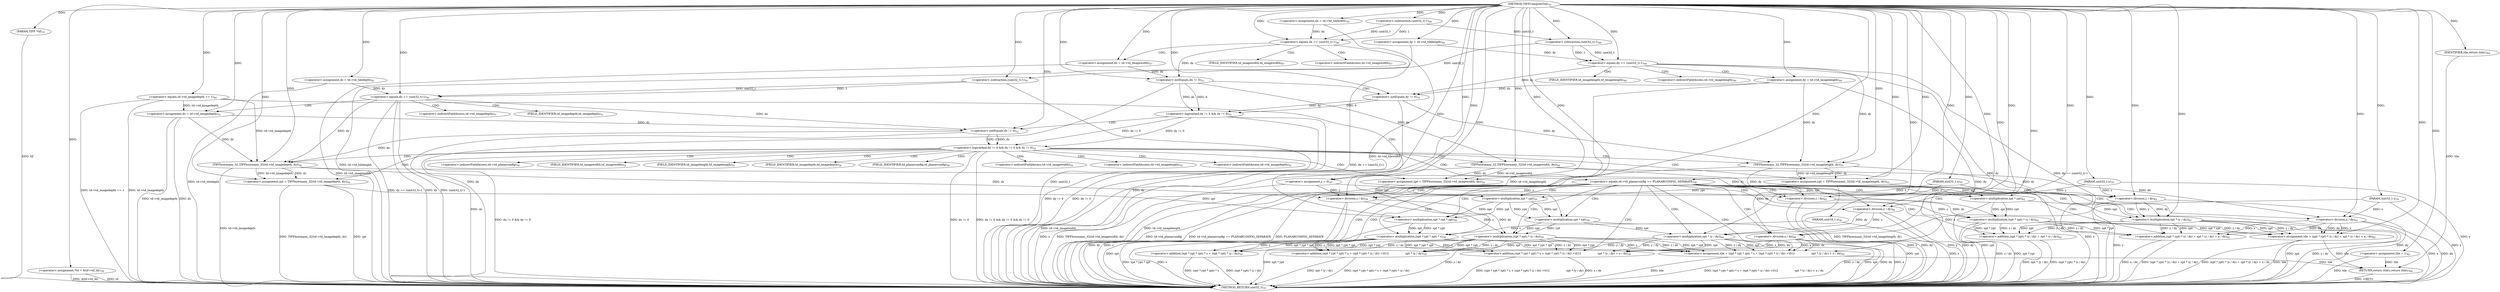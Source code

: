digraph "TIFFComputeTile" {  
"29176" [label = <(METHOD,TIFFComputeTile)<SUB>35</SUB>> ]
"29352" [label = <(METHOD_RETURN,uint32_t)<SUB>35</SUB>> ]
"29177" [label = <(PARAM,TIFF *tif)<SUB>35</SUB>> ]
"29178" [label = <(PARAM,uint32_t x)<SUB>35</SUB>> ]
"29179" [label = <(PARAM,uint32_t y)<SUB>35</SUB>> ]
"29180" [label = <(PARAM,uint32_t z)<SUB>35</SUB>> ]
"29181" [label = <(PARAM,uint16_t s)<SUB>36</SUB>> ]
"29184" [label = <(&lt;operator&gt;.assignment,*td = &amp;tif-&gt;tif_dir)<SUB>38</SUB>> ]
"29191" [label = <(&lt;operator&gt;.assignment,dx = td-&gt;td_tilewidth)<SUB>39</SUB>> ]
"29197" [label = <(&lt;operator&gt;.assignment,dy = td-&gt;td_tilelength)<SUB>40</SUB>> ]
"29203" [label = <(&lt;operator&gt;.assignment,dz = td-&gt;td_tiledepth)<SUB>41</SUB>> ]
"29209" [label = <(&lt;operator&gt;.assignment,tile = 1)<SUB>42</SUB>> ]
"29350" [label = <(RETURN,return (tile);,return (tile);)<SUB>64</SUB>> ]
"29213" [label = <(&lt;operator&gt;.equals,td-&gt;td_imagedepth == 1)<SUB>44</SUB>> ]
"29223" [label = <(&lt;operator&gt;.equals,dx == (uint32_t)-1)<SUB>46</SUB>> ]
"29235" [label = <(&lt;operator&gt;.equals,dy == (uint32_t)-1)<SUB>48</SUB>> ]
"29247" [label = <(&lt;operator&gt;.equals,dz == (uint32_t)-1)<SUB>50</SUB>> ]
"29259" [label = <(&lt;operator&gt;.logicalAnd,dx != 0 &amp;&amp; dy != 0 &amp;&amp; dz != 0)<SUB>52</SUB>> ]
"29351" [label = <(IDENTIFIER,tile,return (tile);)<SUB>64</SUB>> ]
"29219" [label = <(&lt;operator&gt;.assignment,z = 0)<SUB>45</SUB>> ]
"29229" [label = <(&lt;operator&gt;.assignment,dx = td-&gt;td_imagewidth)<SUB>47</SUB>> ]
"29241" [label = <(&lt;operator&gt;.assignment,dy = td-&gt;td_imagelength)<SUB>49</SUB>> ]
"29253" [label = <(&lt;operator&gt;.assignment,dz = td-&gt;td_imagedepth)<SUB>51</SUB>> ]
"29272" [label = <(&lt;operator&gt;.assignment,xpt = TIFFhowmany_32(td-&gt;td_imagewidth, dx))<SUB>54</SUB>> ]
"29280" [label = <(&lt;operator&gt;.assignment,ypt = TIFFhowmany_32(td-&gt;td_imagelength, dy))<SUB>55</SUB>> ]
"29288" [label = <(&lt;operator&gt;.assignment,zpt = TIFFhowmany_32(td-&gt;td_imagedepth, dz))<SUB>56</SUB>> ]
"29225" [label = <(&lt;operator&gt;.subtraction,(uint32_t)-1)<SUB>46</SUB>> ]
"29237" [label = <(&lt;operator&gt;.subtraction,(uint32_t)-1)<SUB>48</SUB>> ]
"29249" [label = <(&lt;operator&gt;.subtraction,(uint32_t)-1)<SUB>50</SUB>> ]
"29260" [label = <(&lt;operator&gt;.logicalAnd,dx != 0 &amp;&amp; dy != 0)<SUB>52</SUB>> ]
"29267" [label = <(&lt;operator&gt;.notEquals,dz != 0)<SUB>52</SUB>> ]
"29296" [label = <(&lt;operator&gt;.equals,td-&gt;td_planarconfig == PLANARCONFIG_SEPARATE)<SUB>58</SUB>> ]
"29261" [label = <(&lt;operator&gt;.notEquals,dx != 0)<SUB>52</SUB>> ]
"29264" [label = <(&lt;operator&gt;.notEquals,dy != 0)<SUB>52</SUB>> ]
"29274" [label = <(TIFFhowmany_32,TIFFhowmany_32(td-&gt;td_imagewidth, dx))<SUB>54</SUB>> ]
"29282" [label = <(TIFFhowmany_32,TIFFhowmany_32(td-&gt;td_imagelength, dy))<SUB>55</SUB>> ]
"29290" [label = <(TIFFhowmany_32,TIFFhowmany_32(td-&gt;td_imagedepth, dz))<SUB>56</SUB>> ]
"29302" [label = <(&lt;operator&gt;.assignment,tile = (xpt * ypt * zpt) * s + (xpt * ypt) * (z / dz) +\012                   xpt * (y / dy) + x / dx)<SUB>59</SUB>> ]
"29331" [label = <(&lt;operator&gt;.assignment,tile = (xpt * ypt) * (z / dz) + xpt * (y / dy) + x / dx)<SUB>62</SUB>> ]
"29304" [label = <(&lt;operator&gt;.addition,(xpt * ypt * zpt) * s + (xpt * ypt) * (z / dz) +\012                   xpt * (y / dy) + x / dx)<SUB>59</SUB>> ]
"29305" [label = <(&lt;operator&gt;.addition,(xpt * ypt * zpt) * s + (xpt * ypt) * (z / dz) +\012                   xpt * (y / dy))<SUB>59</SUB>> ]
"29326" [label = <(&lt;operator&gt;.division,x / dx)<SUB>60</SUB>> ]
"29333" [label = <(&lt;operator&gt;.addition,(xpt * ypt) * (z / dz) + xpt * (y / dy) + x / dx)<SUB>62</SUB>> ]
"29306" [label = <(&lt;operator&gt;.addition,(xpt * ypt * zpt) * s + (xpt * ypt) * (z / dz))<SUB>59</SUB>> ]
"29321" [label = <(&lt;operator&gt;.multiplication,xpt * (y / dy))<SUB>60</SUB>> ]
"29334" [label = <(&lt;operator&gt;.addition,(xpt * ypt) * (z / dz) + xpt * (y / dy))<SUB>62</SUB>> ]
"29347" [label = <(&lt;operator&gt;.division,x / dx)<SUB>62</SUB>> ]
"29307" [label = <(&lt;operator&gt;.multiplication,(xpt * ypt * zpt) * s)<SUB>59</SUB>> ]
"29314" [label = <(&lt;operator&gt;.multiplication,(xpt * ypt) * (z / dz))<SUB>59</SUB>> ]
"29323" [label = <(&lt;operator&gt;.division,y / dy)<SUB>60</SUB>> ]
"29335" [label = <(&lt;operator&gt;.multiplication,(xpt * ypt) * (z / dz))<SUB>62</SUB>> ]
"29342" [label = <(&lt;operator&gt;.multiplication,xpt * (y / dy))<SUB>62</SUB>> ]
"29308" [label = <(&lt;operator&gt;.multiplication,xpt * ypt * zpt)<SUB>59</SUB>> ]
"29315" [label = <(&lt;operator&gt;.multiplication,xpt * ypt)<SUB>59</SUB>> ]
"29318" [label = <(&lt;operator&gt;.division,z / dz)<SUB>59</SUB>> ]
"29336" [label = <(&lt;operator&gt;.multiplication,xpt * ypt)<SUB>62</SUB>> ]
"29339" [label = <(&lt;operator&gt;.division,z / dz)<SUB>62</SUB>> ]
"29344" [label = <(&lt;operator&gt;.division,y / dy)<SUB>62</SUB>> ]
"29309" [label = <(&lt;operator&gt;.multiplication,xpt * ypt)<SUB>59</SUB>> ]
"29231" [label = <(&lt;operator&gt;.indirectFieldAccess,td-&gt;td_imagewidth)<SUB>47</SUB>> ]
"29243" [label = <(&lt;operator&gt;.indirectFieldAccess,td-&gt;td_imagelength)<SUB>49</SUB>> ]
"29255" [label = <(&lt;operator&gt;.indirectFieldAccess,td-&gt;td_imagedepth)<SUB>51</SUB>> ]
"29233" [label = <(FIELD_IDENTIFIER,td_imagewidth,td_imagewidth)<SUB>47</SUB>> ]
"29245" [label = <(FIELD_IDENTIFIER,td_imagelength,td_imagelength)<SUB>49</SUB>> ]
"29257" [label = <(FIELD_IDENTIFIER,td_imagedepth,td_imagedepth)<SUB>51</SUB>> ]
"29275" [label = <(&lt;operator&gt;.indirectFieldAccess,td-&gt;td_imagewidth)<SUB>54</SUB>> ]
"29283" [label = <(&lt;operator&gt;.indirectFieldAccess,td-&gt;td_imagelength)<SUB>55</SUB>> ]
"29291" [label = <(&lt;operator&gt;.indirectFieldAccess,td-&gt;td_imagedepth)<SUB>56</SUB>> ]
"29297" [label = <(&lt;operator&gt;.indirectFieldAccess,td-&gt;td_planarconfig)<SUB>58</SUB>> ]
"29277" [label = <(FIELD_IDENTIFIER,td_imagewidth,td_imagewidth)<SUB>54</SUB>> ]
"29285" [label = <(FIELD_IDENTIFIER,td_imagelength,td_imagelength)<SUB>55</SUB>> ]
"29293" [label = <(FIELD_IDENTIFIER,td_imagedepth,td_imagedepth)<SUB>56</SUB>> ]
"29299" [label = <(FIELD_IDENTIFIER,td_planarconfig,td_planarconfig)<SUB>58</SUB>> ]
  "29350" -> "29352"  [ label = "DDG: &lt;RET&gt;"] 
  "29177" -> "29352"  [ label = "DDG: tif"] 
  "29178" -> "29352"  [ label = "DDG: x"] 
  "29179" -> "29352"  [ label = "DDG: y"] 
  "29180" -> "29352"  [ label = "DDG: z"] 
  "29181" -> "29352"  [ label = "DDG: s"] 
  "29184" -> "29352"  [ label = "DDG: td"] 
  "29184" -> "29352"  [ label = "DDG: &amp;tif-&gt;tif_dir"] 
  "29191" -> "29352"  [ label = "DDG: td-&gt;td_tilewidth"] 
  "29197" -> "29352"  [ label = "DDG: td-&gt;td_tilelength"] 
  "29203" -> "29352"  [ label = "DDG: td-&gt;td_tiledepth"] 
  "29209" -> "29352"  [ label = "DDG: tile"] 
  "29213" -> "29352"  [ label = "DDG: td-&gt;td_imagedepth"] 
  "29213" -> "29352"  [ label = "DDG: td-&gt;td_imagedepth == 1"] 
  "29219" -> "29352"  [ label = "DDG: z"] 
  "29223" -> "29352"  [ label = "DDG: dx == (uint32_t)-1"] 
  "29229" -> "29352"  [ label = "DDG: td-&gt;td_imagewidth"] 
  "29235" -> "29352"  [ label = "DDG: dy"] 
  "29235" -> "29352"  [ label = "DDG: dy == (uint32_t)-1"] 
  "29241" -> "29352"  [ label = "DDG: dy"] 
  "29241" -> "29352"  [ label = "DDG: td-&gt;td_imagelength"] 
  "29247" -> "29352"  [ label = "DDG: dz"] 
  "29249" -> "29352"  [ label = "DDG: uint32_t"] 
  "29247" -> "29352"  [ label = "DDG: (uint32_t)-1"] 
  "29247" -> "29352"  [ label = "DDG: dz == (uint32_t)-1"] 
  "29253" -> "29352"  [ label = "DDG: dz"] 
  "29253" -> "29352"  [ label = "DDG: td-&gt;td_imagedepth"] 
  "29261" -> "29352"  [ label = "DDG: dx"] 
  "29260" -> "29352"  [ label = "DDG: dx != 0"] 
  "29264" -> "29352"  [ label = "DDG: dy"] 
  "29260" -> "29352"  [ label = "DDG: dy != 0"] 
  "29259" -> "29352"  [ label = "DDG: dx != 0 &amp;&amp; dy != 0"] 
  "29267" -> "29352"  [ label = "DDG: dz"] 
  "29259" -> "29352"  [ label = "DDG: dz != 0"] 
  "29259" -> "29352"  [ label = "DDG: dx != 0 &amp;&amp; dy != 0 &amp;&amp; dz != 0"] 
  "29274" -> "29352"  [ label = "DDG: td-&gt;td_imagewidth"] 
  "29272" -> "29352"  [ label = "DDG: TIFFhowmany_32(td-&gt;td_imagewidth, dx)"] 
  "29282" -> "29352"  [ label = "DDG: td-&gt;td_imagelength"] 
  "29280" -> "29352"  [ label = "DDG: TIFFhowmany_32(td-&gt;td_imagelength, dy)"] 
  "29288" -> "29352"  [ label = "DDG: zpt"] 
  "29290" -> "29352"  [ label = "DDG: td-&gt;td_imagedepth"] 
  "29288" -> "29352"  [ label = "DDG: TIFFhowmany_32(td-&gt;td_imagedepth, dz)"] 
  "29296" -> "29352"  [ label = "DDG: td-&gt;td_planarconfig"] 
  "29296" -> "29352"  [ label = "DDG: td-&gt;td_planarconfig == PLANARCONFIG_SEPARATE"] 
  "29331" -> "29352"  [ label = "DDG: tile"] 
  "29336" -> "29352"  [ label = "DDG: ypt"] 
  "29335" -> "29352"  [ label = "DDG: xpt * ypt"] 
  "29339" -> "29352"  [ label = "DDG: z"] 
  "29339" -> "29352"  [ label = "DDG: dz"] 
  "29335" -> "29352"  [ label = "DDG: z / dz"] 
  "29334" -> "29352"  [ label = "DDG: (xpt * ypt) * (z / dz)"] 
  "29342" -> "29352"  [ label = "DDG: xpt"] 
  "29344" -> "29352"  [ label = "DDG: y"] 
  "29344" -> "29352"  [ label = "DDG: dy"] 
  "29342" -> "29352"  [ label = "DDG: y / dy"] 
  "29334" -> "29352"  [ label = "DDG: xpt * (y / dy)"] 
  "29333" -> "29352"  [ label = "DDG: (xpt * ypt) * (z / dz) + xpt * (y / dy)"] 
  "29347" -> "29352"  [ label = "DDG: x"] 
  "29347" -> "29352"  [ label = "DDG: dx"] 
  "29333" -> "29352"  [ label = "DDG: x / dx"] 
  "29331" -> "29352"  [ label = "DDG: (xpt * ypt) * (z / dz) + xpt * (y / dy) + x / dx"] 
  "29302" -> "29352"  [ label = "DDG: tile"] 
  "29308" -> "29352"  [ label = "DDG: zpt"] 
  "29307" -> "29352"  [ label = "DDG: xpt * ypt * zpt"] 
  "29307" -> "29352"  [ label = "DDG: s"] 
  "29306" -> "29352"  [ label = "DDG: (xpt * ypt * zpt) * s"] 
  "29315" -> "29352"  [ label = "DDG: ypt"] 
  "29314" -> "29352"  [ label = "DDG: xpt * ypt"] 
  "29318" -> "29352"  [ label = "DDG: z"] 
  "29318" -> "29352"  [ label = "DDG: dz"] 
  "29314" -> "29352"  [ label = "DDG: z / dz"] 
  "29306" -> "29352"  [ label = "DDG: (xpt * ypt) * (z / dz)"] 
  "29305" -> "29352"  [ label = "DDG: (xpt * ypt * zpt) * s + (xpt * ypt) * (z / dz)"] 
  "29321" -> "29352"  [ label = "DDG: xpt"] 
  "29323" -> "29352"  [ label = "DDG: y"] 
  "29323" -> "29352"  [ label = "DDG: dy"] 
  "29321" -> "29352"  [ label = "DDG: y / dy"] 
  "29305" -> "29352"  [ label = "DDG: xpt * (y / dy)"] 
  "29304" -> "29352"  [ label = "DDG: (xpt * ypt * zpt) * s + (xpt * ypt) * (z / dz) +\012                   xpt * (y / dy)"] 
  "29326" -> "29352"  [ label = "DDG: x"] 
  "29326" -> "29352"  [ label = "DDG: dx"] 
  "29304" -> "29352"  [ label = "DDG: x / dx"] 
  "29302" -> "29352"  [ label = "DDG: (xpt * ypt * zpt) * s + (xpt * ypt) * (z / dz) +\012                   xpt * (y / dy) + x / dx"] 
  "29296" -> "29352"  [ label = "DDG: PLANARCONFIG_SEPARATE"] 
  "29176" -> "29177"  [ label = "DDG: "] 
  "29176" -> "29178"  [ label = "DDG: "] 
  "29176" -> "29179"  [ label = "DDG: "] 
  "29176" -> "29180"  [ label = "DDG: "] 
  "29176" -> "29181"  [ label = "DDG: "] 
  "29176" -> "29209"  [ label = "DDG: "] 
  "29351" -> "29350"  [ label = "DDG: tile"] 
  "29209" -> "29350"  [ label = "DDG: tile"] 
  "29302" -> "29350"  [ label = "DDG: tile"] 
  "29331" -> "29350"  [ label = "DDG: tile"] 
  "29176" -> "29184"  [ label = "DDG: "] 
  "29176" -> "29191"  [ label = "DDG: "] 
  "29176" -> "29197"  [ label = "DDG: "] 
  "29176" -> "29203"  [ label = "DDG: "] 
  "29176" -> "29351"  [ label = "DDG: "] 
  "29176" -> "29213"  [ label = "DDG: "] 
  "29176" -> "29219"  [ label = "DDG: "] 
  "29191" -> "29223"  [ label = "DDG: dx"] 
  "29176" -> "29223"  [ label = "DDG: "] 
  "29225" -> "29223"  [ label = "DDG: uint32_t"] 
  "29225" -> "29223"  [ label = "DDG: 1"] 
  "29197" -> "29235"  [ label = "DDG: dy"] 
  "29176" -> "29235"  [ label = "DDG: "] 
  "29237" -> "29235"  [ label = "DDG: uint32_t"] 
  "29237" -> "29235"  [ label = "DDG: 1"] 
  "29203" -> "29247"  [ label = "DDG: dz"] 
  "29176" -> "29247"  [ label = "DDG: "] 
  "29249" -> "29247"  [ label = "DDG: uint32_t"] 
  "29249" -> "29247"  [ label = "DDG: 1"] 
  "29213" -> "29253"  [ label = "DDG: td-&gt;td_imagedepth"] 
  "29260" -> "29259"  [ label = "DDG: dx != 0"] 
  "29260" -> "29259"  [ label = "DDG: dy != 0"] 
  "29267" -> "29259"  [ label = "DDG: dz"] 
  "29267" -> "29259"  [ label = "DDG: 0"] 
  "29274" -> "29272"  [ label = "DDG: td-&gt;td_imagewidth"] 
  "29274" -> "29272"  [ label = "DDG: dx"] 
  "29282" -> "29280"  [ label = "DDG: td-&gt;td_imagelength"] 
  "29282" -> "29280"  [ label = "DDG: dy"] 
  "29290" -> "29288"  [ label = "DDG: td-&gt;td_imagedepth"] 
  "29290" -> "29288"  [ label = "DDG: dz"] 
  "29176" -> "29225"  [ label = "DDG: "] 
  "29176" -> "29229"  [ label = "DDG: "] 
  "29225" -> "29237"  [ label = "DDG: uint32_t"] 
  "29176" -> "29237"  [ label = "DDG: "] 
  "29176" -> "29241"  [ label = "DDG: "] 
  "29237" -> "29249"  [ label = "DDG: uint32_t"] 
  "29176" -> "29249"  [ label = "DDG: "] 
  "29176" -> "29253"  [ label = "DDG: "] 
  "29261" -> "29260"  [ label = "DDG: dx"] 
  "29261" -> "29260"  [ label = "DDG: 0"] 
  "29264" -> "29260"  [ label = "DDG: dy"] 
  "29264" -> "29260"  [ label = "DDG: 0"] 
  "29247" -> "29267"  [ label = "DDG: dz"] 
  "29253" -> "29267"  [ label = "DDG: dz"] 
  "29176" -> "29267"  [ label = "DDG: "] 
  "29176" -> "29272"  [ label = "DDG: "] 
  "29176" -> "29280"  [ label = "DDG: "] 
  "29176" -> "29288"  [ label = "DDG: "] 
  "29223" -> "29261"  [ label = "DDG: dx"] 
  "29229" -> "29261"  [ label = "DDG: dx"] 
  "29176" -> "29261"  [ label = "DDG: "] 
  "29235" -> "29264"  [ label = "DDG: dy"] 
  "29241" -> "29264"  [ label = "DDG: dy"] 
  "29176" -> "29264"  [ label = "DDG: "] 
  "29261" -> "29274"  [ label = "DDG: dx"] 
  "29176" -> "29274"  [ label = "DDG: "] 
  "29235" -> "29282"  [ label = "DDG: dy"] 
  "29241" -> "29282"  [ label = "DDG: dy"] 
  "29264" -> "29282"  [ label = "DDG: dy"] 
  "29176" -> "29282"  [ label = "DDG: "] 
  "29213" -> "29290"  [ label = "DDG: td-&gt;td_imagedepth"] 
  "29247" -> "29290"  [ label = "DDG: dz"] 
  "29253" -> "29290"  [ label = "DDG: dz"] 
  "29267" -> "29290"  [ label = "DDG: dz"] 
  "29176" -> "29290"  [ label = "DDG: "] 
  "29176" -> "29296"  [ label = "DDG: "] 
  "29307" -> "29302"  [ label = "DDG: xpt * ypt * zpt"] 
  "29307" -> "29302"  [ label = "DDG: s"] 
  "29314" -> "29302"  [ label = "DDG: xpt * ypt"] 
  "29314" -> "29302"  [ label = "DDG: z / dz"] 
  "29321" -> "29302"  [ label = "DDG: xpt"] 
  "29321" -> "29302"  [ label = "DDG: y / dy"] 
  "29326" -> "29302"  [ label = "DDG: x"] 
  "29326" -> "29302"  [ label = "DDG: dx"] 
  "29176" -> "29302"  [ label = "DDG: "] 
  "29335" -> "29331"  [ label = "DDG: xpt * ypt"] 
  "29335" -> "29331"  [ label = "DDG: z / dz"] 
  "29342" -> "29331"  [ label = "DDG: xpt"] 
  "29342" -> "29331"  [ label = "DDG: y / dy"] 
  "29347" -> "29331"  [ label = "DDG: x"] 
  "29347" -> "29331"  [ label = "DDG: dx"] 
  "29307" -> "29304"  [ label = "DDG: xpt * ypt * zpt"] 
  "29307" -> "29304"  [ label = "DDG: s"] 
  "29314" -> "29304"  [ label = "DDG: xpt * ypt"] 
  "29314" -> "29304"  [ label = "DDG: z / dz"] 
  "29321" -> "29304"  [ label = "DDG: xpt"] 
  "29321" -> "29304"  [ label = "DDG: y / dy"] 
  "29326" -> "29304"  [ label = "DDG: x"] 
  "29326" -> "29304"  [ label = "DDG: dx"] 
  "29176" -> "29331"  [ label = "DDG: "] 
  "29307" -> "29305"  [ label = "DDG: xpt * ypt * zpt"] 
  "29307" -> "29305"  [ label = "DDG: s"] 
  "29314" -> "29305"  [ label = "DDG: xpt * ypt"] 
  "29314" -> "29305"  [ label = "DDG: z / dz"] 
  "29321" -> "29305"  [ label = "DDG: xpt"] 
  "29321" -> "29305"  [ label = "DDG: y / dy"] 
  "29178" -> "29326"  [ label = "DDG: x"] 
  "29176" -> "29326"  [ label = "DDG: "] 
  "29274" -> "29326"  [ label = "DDG: dx"] 
  "29335" -> "29333"  [ label = "DDG: xpt * ypt"] 
  "29335" -> "29333"  [ label = "DDG: z / dz"] 
  "29342" -> "29333"  [ label = "DDG: xpt"] 
  "29342" -> "29333"  [ label = "DDG: y / dy"] 
  "29347" -> "29333"  [ label = "DDG: x"] 
  "29347" -> "29333"  [ label = "DDG: dx"] 
  "29307" -> "29306"  [ label = "DDG: xpt * ypt * zpt"] 
  "29307" -> "29306"  [ label = "DDG: s"] 
  "29314" -> "29306"  [ label = "DDG: xpt * ypt"] 
  "29314" -> "29306"  [ label = "DDG: z / dz"] 
  "29315" -> "29321"  [ label = "DDG: xpt"] 
  "29176" -> "29321"  [ label = "DDG: "] 
  "29323" -> "29321"  [ label = "DDG: y"] 
  "29323" -> "29321"  [ label = "DDG: dy"] 
  "29335" -> "29334"  [ label = "DDG: xpt * ypt"] 
  "29335" -> "29334"  [ label = "DDG: z / dz"] 
  "29342" -> "29334"  [ label = "DDG: xpt"] 
  "29342" -> "29334"  [ label = "DDG: y / dy"] 
  "29178" -> "29347"  [ label = "DDG: x"] 
  "29176" -> "29347"  [ label = "DDG: "] 
  "29274" -> "29347"  [ label = "DDG: dx"] 
  "29308" -> "29307"  [ label = "DDG: xpt * ypt"] 
  "29308" -> "29307"  [ label = "DDG: zpt"] 
  "29181" -> "29307"  [ label = "DDG: s"] 
  "29176" -> "29307"  [ label = "DDG: "] 
  "29315" -> "29314"  [ label = "DDG: xpt"] 
  "29315" -> "29314"  [ label = "DDG: ypt"] 
  "29318" -> "29314"  [ label = "DDG: z"] 
  "29318" -> "29314"  [ label = "DDG: dz"] 
  "29179" -> "29323"  [ label = "DDG: y"] 
  "29176" -> "29323"  [ label = "DDG: "] 
  "29282" -> "29323"  [ label = "DDG: dy"] 
  "29336" -> "29335"  [ label = "DDG: xpt"] 
  "29336" -> "29335"  [ label = "DDG: ypt"] 
  "29339" -> "29335"  [ label = "DDG: z"] 
  "29339" -> "29335"  [ label = "DDG: dz"] 
  "29336" -> "29342"  [ label = "DDG: xpt"] 
  "29176" -> "29342"  [ label = "DDG: "] 
  "29344" -> "29342"  [ label = "DDG: y"] 
  "29344" -> "29342"  [ label = "DDG: dy"] 
  "29309" -> "29308"  [ label = "DDG: xpt"] 
  "29309" -> "29308"  [ label = "DDG: ypt"] 
  "29288" -> "29308"  [ label = "DDG: zpt"] 
  "29176" -> "29308"  [ label = "DDG: "] 
  "29309" -> "29315"  [ label = "DDG: xpt"] 
  "29176" -> "29315"  [ label = "DDG: "] 
  "29309" -> "29315"  [ label = "DDG: ypt"] 
  "29219" -> "29318"  [ label = "DDG: z"] 
  "29180" -> "29318"  [ label = "DDG: z"] 
  "29176" -> "29318"  [ label = "DDG: "] 
  "29290" -> "29318"  [ label = "DDG: dz"] 
  "29272" -> "29336"  [ label = "DDG: xpt"] 
  "29176" -> "29336"  [ label = "DDG: "] 
  "29280" -> "29336"  [ label = "DDG: ypt"] 
  "29219" -> "29339"  [ label = "DDG: z"] 
  "29180" -> "29339"  [ label = "DDG: z"] 
  "29176" -> "29339"  [ label = "DDG: "] 
  "29290" -> "29339"  [ label = "DDG: dz"] 
  "29179" -> "29344"  [ label = "DDG: y"] 
  "29176" -> "29344"  [ label = "DDG: "] 
  "29282" -> "29344"  [ label = "DDG: dy"] 
  "29272" -> "29309"  [ label = "DDG: xpt"] 
  "29176" -> "29309"  [ label = "DDG: "] 
  "29280" -> "29309"  [ label = "DDG: ypt"] 
  "29213" -> "29219"  [ label = "CDG: "] 
  "29223" -> "29231"  [ label = "CDG: "] 
  "29223" -> "29233"  [ label = "CDG: "] 
  "29223" -> "29229"  [ label = "CDG: "] 
  "29235" -> "29243"  [ label = "CDG: "] 
  "29235" -> "29245"  [ label = "CDG: "] 
  "29235" -> "29241"  [ label = "CDG: "] 
  "29247" -> "29253"  [ label = "CDG: "] 
  "29247" -> "29255"  [ label = "CDG: "] 
  "29247" -> "29257"  [ label = "CDG: "] 
  "29259" -> "29277"  [ label = "CDG: "] 
  "29259" -> "29283"  [ label = "CDG: "] 
  "29259" -> "29293"  [ label = "CDG: "] 
  "29259" -> "29296"  [ label = "CDG: "] 
  "29259" -> "29280"  [ label = "CDG: "] 
  "29259" -> "29288"  [ label = "CDG: "] 
  "29259" -> "29299"  [ label = "CDG: "] 
  "29259" -> "29274"  [ label = "CDG: "] 
  "29259" -> "29290"  [ label = "CDG: "] 
  "29259" -> "29272"  [ label = "CDG: "] 
  "29259" -> "29285"  [ label = "CDG: "] 
  "29259" -> "29297"  [ label = "CDG: "] 
  "29259" -> "29275"  [ label = "CDG: "] 
  "29259" -> "29291"  [ label = "CDG: "] 
  "29259" -> "29282"  [ label = "CDG: "] 
  "29260" -> "29267"  [ label = "CDG: "] 
  "29261" -> "29264"  [ label = "CDG: "] 
  "29296" -> "29315"  [ label = "CDG: "] 
  "29296" -> "29334"  [ label = "CDG: "] 
  "29296" -> "29304"  [ label = "CDG: "] 
  "29296" -> "29314"  [ label = "CDG: "] 
  "29296" -> "29318"  [ label = "CDG: "] 
  "29296" -> "29323"  [ label = "CDG: "] 
  "29296" -> "29302"  [ label = "CDG: "] 
  "29296" -> "29306"  [ label = "CDG: "] 
  "29296" -> "29336"  [ label = "CDG: "] 
  "29296" -> "29333"  [ label = "CDG: "] 
  "29296" -> "29309"  [ label = "CDG: "] 
  "29296" -> "29307"  [ label = "CDG: "] 
  "29296" -> "29339"  [ label = "CDG: "] 
  "29296" -> "29347"  [ label = "CDG: "] 
  "29296" -> "29308"  [ label = "CDG: "] 
  "29296" -> "29326"  [ label = "CDG: "] 
  "29296" -> "29342"  [ label = "CDG: "] 
  "29296" -> "29344"  [ label = "CDG: "] 
  "29296" -> "29331"  [ label = "CDG: "] 
  "29296" -> "29335"  [ label = "CDG: "] 
  "29296" -> "29321"  [ label = "CDG: "] 
  "29296" -> "29305"  [ label = "CDG: "] 
}
